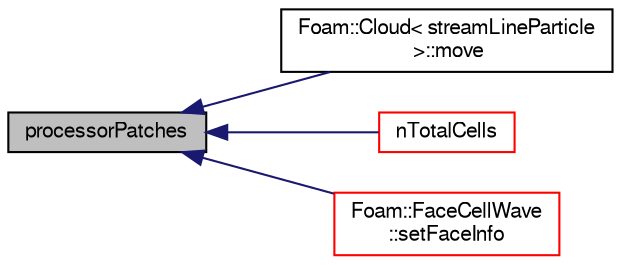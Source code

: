 digraph "processorPatches"
{
  bgcolor="transparent";
  edge [fontname="FreeSans",fontsize="10",labelfontname="FreeSans",labelfontsize="10"];
  node [fontname="FreeSans",fontsize="10",shape=record];
  rankdir="LR";
  Node473 [label="processorPatches",height=0.2,width=0.4,color="black", fillcolor="grey75", style="filled", fontcolor="black"];
  Node473 -> Node474 [dir="back",color="midnightblue",fontsize="10",style="solid",fontname="FreeSans"];
  Node474 [label="Foam::Cloud\< streamLineParticle\l \>::move",height=0.2,width=0.4,color="black",URL="$a23562.html#a1aa654ad94ec7ea9f8cbfd730b2bb2ce",tooltip="Move the particles. "];
  Node473 -> Node475 [dir="back",color="midnightblue",fontsize="10",style="solid",fontname="FreeSans"];
  Node475 [label="nTotalCells",height=0.2,width=0.4,color="red",URL="$a27334.html#af5f312e4d0bc5cbcc088e7c247d3a97a",tooltip="Return total number of cells in decomposed mesh. "];
  Node473 -> Node498 [dir="back",color="midnightblue",fontsize="10",style="solid",fontname="FreeSans"];
  Node498 [label="Foam::FaceCellWave\l::setFaceInfo",height=0.2,width=0.4,color="red",URL="$a24814.html#a4dfc64d9c6a80650006ac5ab728f95b0",tooltip="Set initial changed faces. "];
}
